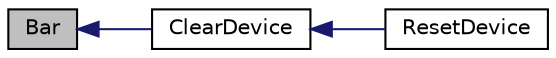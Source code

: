 digraph "Bar"
{
  edge [fontname="Helvetica",fontsize="10",labelfontname="Helvetica",labelfontsize="10"];
  node [fontname="Helvetica",fontsize="10",shape=record];
  rankdir="LR";
  Node1 [label="Bar",height=0.2,width=0.4,color="black", fillcolor="grey75", style="filled", fontcolor="black"];
  Node1 -> Node2 [dir="back",color="midnightblue",fontsize="10",style="solid",fontname="Helvetica"];
  Node2 [label="ClearDevice",height=0.2,width=0.4,color="black", fillcolor="white", style="filled",URL="$_s_s_d1926_8c.html#ad3bd4e6feedcc976607bec82ac8368c2"];
  Node2 -> Node3 [dir="back",color="midnightblue",fontsize="10",style="solid",fontname="Helvetica"];
  Node3 [label="ResetDevice",height=0.2,width=0.4,color="black", fillcolor="white", style="filled",URL="$_s_s_d1926_8c.html#a6d4d054030dc1ccdc7b875d4877ec9b7"];
}
